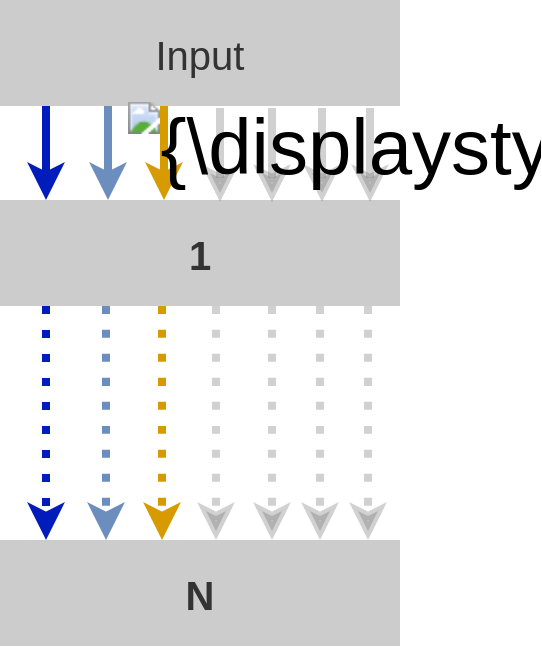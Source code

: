 <mxfile version="24.7.7">
  <diagram id="tDPf8CNvzOaNMvIxZvwo" name="Seite-1">
    <mxGraphModel dx="794" dy="339" grid="1" gridSize="10" guides="1" tooltips="1" connect="1" arrows="1" fold="1" page="1" pageScale="1" pageWidth="827" pageHeight="1169" math="0" shadow="0">
      <root>
        <mxCell id="0" />
        <mxCell id="1" parent="0" />
        <mxCell id="lzmcIZGoqttrfyCk76lP-21" style="edgeStyle=orthogonalEdgeStyle;rounded=0;orthogonalLoop=1;jettySize=auto;html=1;exitX=0.5;exitY=1;exitDx=0;exitDy=0;entryX=0.5;entryY=0;entryDx=0;entryDy=0;strokeWidth=4;fontSize=20;curved=1;fillColor=#dae8fc;strokeColor=#6c8ebf;" parent="1" edge="1">
          <mxGeometry relative="1" as="geometry">
            <mxPoint x="294" y="93" as="sourcePoint" />
            <mxPoint x="294" y="140" as="targetPoint" />
          </mxGeometry>
        </mxCell>
        <mxCell id="X_1ddgbnGcCbuA_kLiaL-2" style="edgeStyle=orthogonalEdgeStyle;rounded=0;orthogonalLoop=1;jettySize=auto;html=1;exitX=0.25;exitY=1;exitDx=0;exitDy=0;curved=1;strokeWidth=4;entryX=0.25;entryY=0;entryDx=0;entryDy=0;fillColor=#0050ef;strokeColor=#001DBC;" parent="1" edge="1">
          <mxGeometry relative="1" as="geometry">
            <mxPoint x="263" y="93" as="sourcePoint" />
            <mxPoint x="263" y="140" as="targetPoint" />
          </mxGeometry>
        </mxCell>
        <mxCell id="X_1ddgbnGcCbuA_kLiaL-3" style="edgeStyle=orthogonalEdgeStyle;rounded=0;orthogonalLoop=1;jettySize=auto;html=1;exitX=0.75;exitY=1;exitDx=0;exitDy=0;entryX=0.75;entryY=0;entryDx=0;entryDy=0;curved=1;strokeWidth=4;fillColor=#ffe6cc;strokeColor=#d79b00;" parent="1" edge="1">
          <mxGeometry relative="1" as="geometry">
            <mxPoint x="322" y="93" as="sourcePoint" />
            <mxPoint x="322" y="140" as="targetPoint" />
          </mxGeometry>
        </mxCell>
        <mxCell id="lzmcIZGoqttrfyCk76lP-19" value="&lt;font style=&quot;font-size: 20px;&quot;&gt;Input&lt;/font&gt;" style="rounded=0;whiteSpace=wrap;html=1;fillColor=#CCCCCC;fontColor=#333333;strokeColor=none;" parent="1" vertex="1">
          <mxGeometry x="240" y="40" width="200" height="53" as="geometry" />
        </mxCell>
        <mxCell id="X_1ddgbnGcCbuA_kLiaL-40" style="edgeStyle=orthogonalEdgeStyle;rounded=0;orthogonalLoop=1;jettySize=auto;html=1;exitX=0.5;exitY=1;exitDx=0;exitDy=0;curved=1;fillColor=#dae8fc;strokeColor=#6c8ebf;strokeWidth=4;dashed=1;dashPattern=1 2;entryX=0.5;entryY=0;entryDx=0;entryDy=0;" parent="1" edge="1">
          <mxGeometry relative="1" as="geometry">
            <Array as="points" />
            <mxPoint x="293" y="310" as="targetPoint" />
            <mxPoint x="293" y="193" as="sourcePoint" />
          </mxGeometry>
        </mxCell>
        <mxCell id="R8_YthWmbCb2M7noIES2-1" style="edgeStyle=orthogonalEdgeStyle;rounded=0;orthogonalLoop=1;jettySize=auto;html=1;exitX=0.25;exitY=1;exitDx=0;exitDy=0;entryX=0.25;entryY=0;entryDx=0;entryDy=0;strokeWidth=4;fillColor=#0050ef;strokeColor=#001DBC;dashed=1;dashPattern=1 2;" parent="1" edge="1">
          <mxGeometry relative="1" as="geometry">
            <mxPoint x="263" y="193" as="sourcePoint" />
            <mxPoint x="263" y="310" as="targetPoint" />
          </mxGeometry>
        </mxCell>
        <mxCell id="lzmcIZGoqttrfyCk76lP-20" value="&lt;span style=&quot;font-size: 13px;&quot; lang=&quot;de&quot; class=&quot;ILfuVd&quot;&gt;&lt;span style=&quot;font-size: 20px;&quot; class=&quot;hgKElc&quot;&gt;&lt;font style=&quot;font-size: 20px;&quot;&gt;&lt;b&gt;1&lt;/b&gt;&lt;/font&gt;&lt;/span&gt;&lt;/span&gt;&lt;span style=&quot;font-size: 13px;&quot; lang=&quot;de&quot; class=&quot;ILfuVd&quot;&gt;&lt;span style=&quot;font-size: 20px;&quot; class=&quot;hgKElc&quot;&gt;&lt;font style=&quot;font-size: 20px;&quot;&gt;&lt;b&gt;&lt;br&gt;&lt;/b&gt;&lt;/font&gt;&lt;/span&gt;&lt;/span&gt;" style="rounded=0;whiteSpace=wrap;html=1;fillColor=#CCCCCC;fontColor=#333333;strokeColor=none;" parent="1" vertex="1">
          <mxGeometry x="240" y="140" width="200" height="53" as="geometry" />
        </mxCell>
        <mxCell id="lzmcIZGoqttrfyCk76lP-22" value="&lt;span style=&quot;font-size: 13px;&quot; lang=&quot;de&quot; class=&quot;ILfuVd&quot;&gt;&lt;span style=&quot;font-size: 20px;&quot; class=&quot;hgKElc&quot;&gt;&lt;font style=&quot;font-size: 20px;&quot;&gt;&lt;b&gt;N&lt;/b&gt;&lt;/font&gt;&lt;/span&gt;&lt;/span&gt;&lt;span style=&quot;font-size: 13px;&quot; lang=&quot;de&quot; class=&quot;ILfuVd&quot;&gt;&lt;span style=&quot;font-size: 20px;&quot; class=&quot;hgKElc&quot;&gt;&lt;font style=&quot;font-size: 20px;&quot;&gt;&lt;br&gt;&lt;/font&gt;&lt;/span&gt;&lt;/span&gt;" style="rounded=0;whiteSpace=wrap;html=1;fillColor=#CCCCCC;fontColor=#333333;strokeColor=none;" parent="1" vertex="1">
          <mxGeometry x="240" y="310" width="200" height="53" as="geometry" />
        </mxCell>
        <mxCell id="X_1ddgbnGcCbuA_kLiaL-41" style="edgeStyle=orthogonalEdgeStyle;rounded=0;orthogonalLoop=1;jettySize=auto;html=1;exitX=0.75;exitY=1;exitDx=0;exitDy=0;curved=1;strokeWidth=4;fillColor=#ffe6cc;strokeColor=#d79b00;entryX=0.75;entryY=0;entryDx=0;entryDy=0;dashed=1;dashPattern=1 2;" parent="1" edge="1">
          <mxGeometry relative="1" as="geometry">
            <mxPoint x="321" y="310" as="targetPoint" />
            <Array as="points">
              <mxPoint x="321" y="310" />
            </Array>
            <mxPoint x="321" y="193" as="sourcePoint" />
          </mxGeometry>
        </mxCell>
        <mxCell id="B0MXASbyW1LWKGlY7M8V-1" style="edgeStyle=orthogonalEdgeStyle;rounded=0;orthogonalLoop=1;jettySize=auto;html=1;exitX=0.75;exitY=1;exitDx=0;exitDy=0;entryX=0.75;entryY=0;entryDx=0;entryDy=0;curved=1;strokeWidth=4;fillColor=#f5f5f5;strokeColor=#666666;opacity=30;" edge="1" parent="1">
          <mxGeometry relative="1" as="geometry">
            <mxPoint x="350" y="94" as="sourcePoint" />
            <mxPoint x="350" y="141" as="targetPoint" />
          </mxGeometry>
        </mxCell>
        <mxCell id="B0MXASbyW1LWKGlY7M8V-2" style="edgeStyle=orthogonalEdgeStyle;rounded=0;orthogonalLoop=1;jettySize=auto;html=1;exitX=0.75;exitY=1;exitDx=0;exitDy=0;entryX=0.75;entryY=0;entryDx=0;entryDy=0;curved=1;strokeWidth=4;fillColor=#f5f5f5;strokeColor=#666666;opacity=30;" edge="1" parent="1">
          <mxGeometry relative="1" as="geometry">
            <mxPoint x="376" y="94" as="sourcePoint" />
            <mxPoint x="376" y="141" as="targetPoint" />
          </mxGeometry>
        </mxCell>
        <mxCell id="B0MXASbyW1LWKGlY7M8V-3" style="edgeStyle=orthogonalEdgeStyle;rounded=0;orthogonalLoop=1;jettySize=auto;html=1;exitX=0.75;exitY=1;exitDx=0;exitDy=0;entryX=0.75;entryY=0;entryDx=0;entryDy=0;curved=1;strokeWidth=4;fillColor=#f5f5f5;strokeColor=#666666;opacity=30;" edge="1" parent="1">
          <mxGeometry relative="1" as="geometry">
            <mxPoint x="401" y="94" as="sourcePoint" />
            <mxPoint x="401" y="141" as="targetPoint" />
          </mxGeometry>
        </mxCell>
        <mxCell id="B0MXASbyW1LWKGlY7M8V-6" style="edgeStyle=orthogonalEdgeStyle;rounded=0;orthogonalLoop=1;jettySize=auto;html=1;exitX=0.75;exitY=1;exitDx=0;exitDy=0;entryX=0.75;entryY=0;entryDx=0;entryDy=0;curved=1;strokeWidth=4;fillColor=#f5f5f5;strokeColor=#666666;opacity=30;" edge="1" parent="1">
          <mxGeometry relative="1" as="geometry">
            <mxPoint x="425" y="94" as="sourcePoint" />
            <mxPoint x="425" y="141" as="targetPoint" />
          </mxGeometry>
        </mxCell>
        <mxCell id="B0MXASbyW1LWKGlY7M8V-7" value="&lt;span style=&quot;font-size: 39px;&quot; class=&quot;mwe-math-element&quot;&gt;&lt;span style=&quot;display: none;&quot; class=&quot;mwe-math-mathml-inline mwe-math-mathml-a11y&quot;&gt;&lt;math xmlns=&quot;http://www.w3.org/1998/Math/MathML&quot;&gt;&lt;br/&gt;  &lt;br/&gt;    &lt;mrow&gt;&lt;br/&gt;      &lt;mstyle scriptlevel=&quot;0&quot; displaystyle=&quot;true&quot;&gt;&lt;br/&gt;        &lt;mi mathvariant=&quot;normal&quot;&gt;∞&lt;/mi&gt;&lt;br/&gt;      &lt;/mstyle&gt;&lt;br/&gt;    &lt;/mrow&gt;&lt;br/&gt;    &lt;br/&gt;  &lt;br/&gt;&lt;/math&gt;&lt;/span&gt;&lt;img alt=&quot;{\displaystyle \infty }&quot; style=&quot;vertical-align: -0.338ex; width:2.324ex; height:1.676ex;&quot; aria-hidden=&quot;true&quot; class=&quot;mwe-math-fallback-image-inline mw-invert skin-invert&quot; src=&quot;https://wikimedia.org/api/rest_v1/media/math/render/svg/c26c105004f30c27aa7c2a9c601550a4183b1f21&quot;&gt;&lt;/span&gt;" style="text;html=1;align=center;verticalAlign=middle;resizable=0;points=[];autosize=1;strokeColor=none;fillColor=none;" vertex="1" parent="1">
          <mxGeometry x="440" y="80" width="70" height="60" as="geometry" />
        </mxCell>
        <mxCell id="B0MXASbyW1LWKGlY7M8V-8" style="edgeStyle=orthogonalEdgeStyle;rounded=0;orthogonalLoop=1;jettySize=auto;html=1;exitX=0.75;exitY=1;exitDx=0;exitDy=0;curved=1;strokeWidth=4;fillColor=#f5f5f5;strokeColor=#666666;entryX=0.75;entryY=0;entryDx=0;entryDy=0;dashed=1;dashPattern=1 2;opacity=30;" edge="1" parent="1">
          <mxGeometry relative="1" as="geometry">
            <mxPoint x="348" y="310" as="targetPoint" />
            <Array as="points">
              <mxPoint x="348" y="310" />
            </Array>
            <mxPoint x="348" y="193" as="sourcePoint" />
          </mxGeometry>
        </mxCell>
        <mxCell id="B0MXASbyW1LWKGlY7M8V-9" style="edgeStyle=orthogonalEdgeStyle;rounded=0;orthogonalLoop=1;jettySize=auto;html=1;exitX=0.75;exitY=1;exitDx=0;exitDy=0;curved=1;strokeWidth=4;fillColor=#f5f5f5;strokeColor=#666666;entryX=0.75;entryY=0;entryDx=0;entryDy=0;dashed=1;dashPattern=1 2;opacity=30;" edge="1" parent="1">
          <mxGeometry relative="1" as="geometry">
            <mxPoint x="376" y="310" as="targetPoint" />
            <Array as="points">
              <mxPoint x="376" y="310" />
            </Array>
            <mxPoint x="376" y="193" as="sourcePoint" />
          </mxGeometry>
        </mxCell>
        <mxCell id="B0MXASbyW1LWKGlY7M8V-10" style="edgeStyle=orthogonalEdgeStyle;rounded=0;orthogonalLoop=1;jettySize=auto;html=1;exitX=0.75;exitY=1;exitDx=0;exitDy=0;curved=1;strokeWidth=4;fillColor=#f5f5f5;strokeColor=#666666;entryX=0.75;entryY=0;entryDx=0;entryDy=0;dashed=1;dashPattern=1 2;opacity=30;" edge="1" parent="1">
          <mxGeometry relative="1" as="geometry">
            <mxPoint x="400" y="310" as="targetPoint" />
            <Array as="points">
              <mxPoint x="400" y="310" />
            </Array>
            <mxPoint x="400" y="193" as="sourcePoint" />
          </mxGeometry>
        </mxCell>
        <mxCell id="B0MXASbyW1LWKGlY7M8V-11" style="edgeStyle=orthogonalEdgeStyle;rounded=0;orthogonalLoop=1;jettySize=auto;html=1;exitX=0.75;exitY=1;exitDx=0;exitDy=0;curved=1;strokeWidth=4;fillColor=#f5f5f5;strokeColor=#666666;entryX=0.75;entryY=0;entryDx=0;entryDy=0;dashed=1;dashPattern=1 2;opacity=30;" edge="1" parent="1">
          <mxGeometry relative="1" as="geometry">
            <mxPoint x="424" y="310" as="targetPoint" />
            <Array as="points">
              <mxPoint x="424" y="310" />
            </Array>
            <mxPoint x="424" y="193" as="sourcePoint" />
          </mxGeometry>
        </mxCell>
      </root>
    </mxGraphModel>
  </diagram>
</mxfile>
